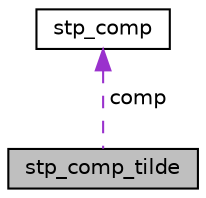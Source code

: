 digraph "stp_comp_tilde"
{
 // LATEX_PDF_SIZE
  edge [fontname="Helvetica",fontsize="10",labelfontname="Helvetica",labelfontsize="10"];
  node [fontname="Helvetica",fontsize="10",shape=record];
  Node1 [label="stp_comp_tilde",height=0.2,width=0.4,color="black", fillcolor="grey75", style="filled", fontcolor="black"];
  Node2 -> Node1 [dir="back",color="darkorchid3",fontsize="10",style="dashed",label=" comp" ,fontname="Helvetica"];
  Node2 [label="stp_comp",height=0.2,width=0.4,color="black", fillcolor="white", style="filled",URL="$structstp__comp.html"];
}
